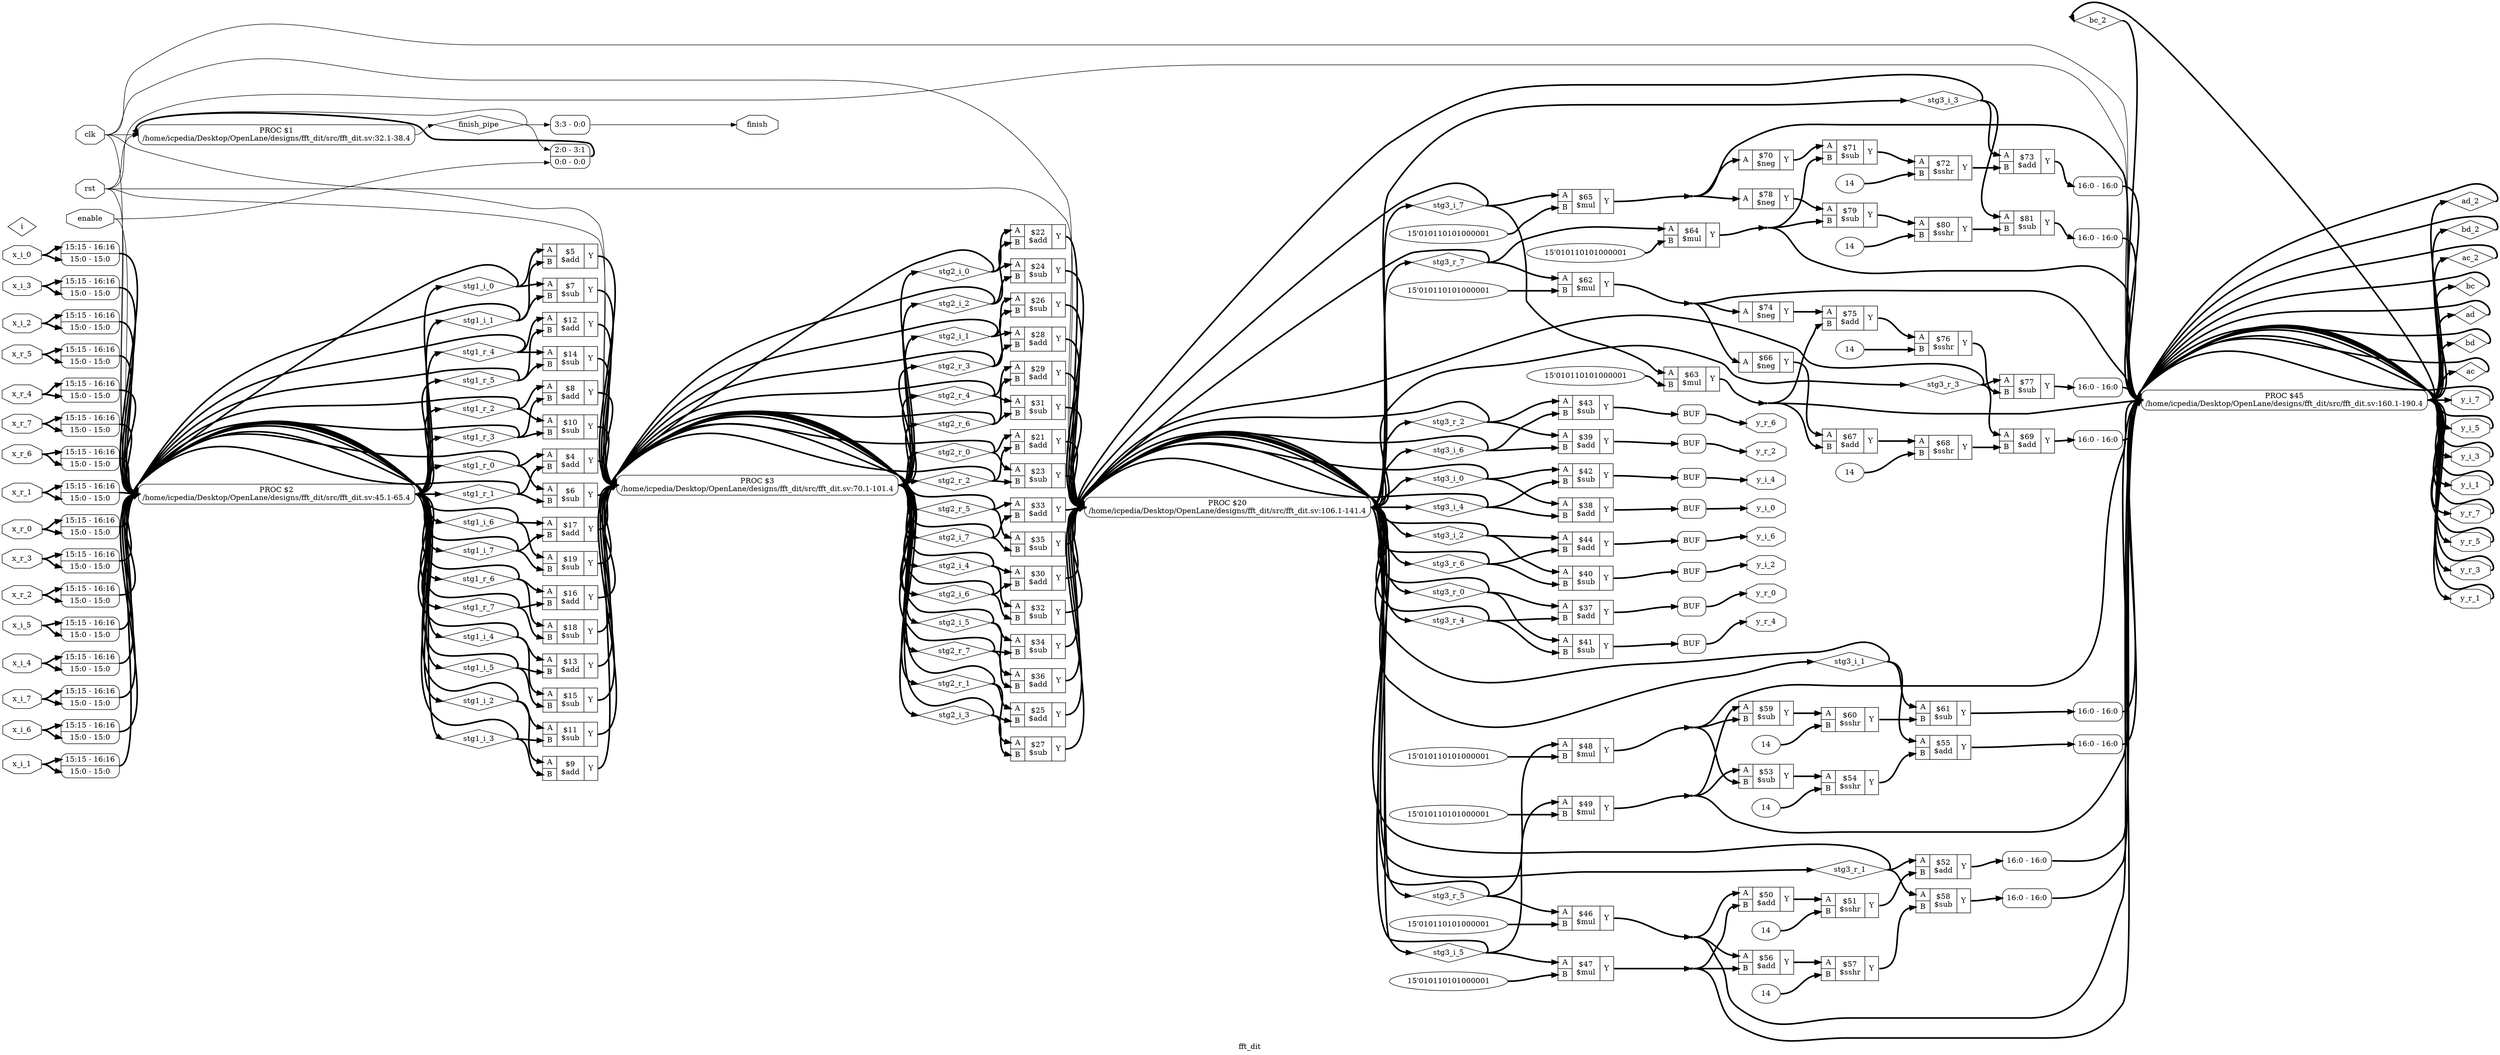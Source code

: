digraph "fft_dit" {
label="fft_dit";
rankdir="LR";
remincross=true;
n150 [ shape=diamond, label="bc_2", color="black", fontcolor="black" ];
n151 [ shape=diamond, label="ad_2", color="black", fontcolor="black" ];
n152 [ shape=diamond, label="bd_2", color="black", fontcolor="black" ];
n153 [ shape=diamond, label="ac_2", color="black", fontcolor="black" ];
n154 [ shape=diamond, label="bc", color="black", fontcolor="black" ];
n155 [ shape=diamond, label="ad", color="black", fontcolor="black" ];
n156 [ shape=diamond, label="bd", color="black", fontcolor="black" ];
n157 [ shape=diamond, label="ac", color="black", fontcolor="black" ];
n158 [ shape=diamond, label="i", color="black", fontcolor="black" ];
n159 [ shape=diamond, label="finish_pipe", color="black", fontcolor="black" ];
n160 [ shape=diamond, label="stg3_i_7", color="black", fontcolor="black" ];
n161 [ shape=diamond, label="stg3_i_6", color="black", fontcolor="black" ];
n162 [ shape=diamond, label="stg3_i_5", color="black", fontcolor="black" ];
n163 [ shape=diamond, label="stg3_i_4", color="black", fontcolor="black" ];
n164 [ shape=diamond, label="stg3_i_3", color="black", fontcolor="black" ];
n165 [ shape=diamond, label="stg3_i_2", color="black", fontcolor="black" ];
n166 [ shape=diamond, label="stg3_i_1", color="black", fontcolor="black" ];
n167 [ shape=diamond, label="stg3_i_0", color="black", fontcolor="black" ];
n168 [ shape=diamond, label="stg3_r_7", color="black", fontcolor="black" ];
n169 [ shape=diamond, label="stg3_r_6", color="black", fontcolor="black" ];
n170 [ shape=diamond, label="stg3_r_5", color="black", fontcolor="black" ];
n171 [ shape=diamond, label="stg3_r_4", color="black", fontcolor="black" ];
n172 [ shape=diamond, label="stg3_r_3", color="black", fontcolor="black" ];
n173 [ shape=diamond, label="stg3_r_2", color="black", fontcolor="black" ];
n174 [ shape=diamond, label="stg3_r_1", color="black", fontcolor="black" ];
n175 [ shape=diamond, label="stg3_r_0", color="black", fontcolor="black" ];
n176 [ shape=diamond, label="stg2_i_7", color="black", fontcolor="black" ];
n177 [ shape=diamond, label="stg2_i_6", color="black", fontcolor="black" ];
n178 [ shape=diamond, label="stg2_i_5", color="black", fontcolor="black" ];
n179 [ shape=diamond, label="stg2_i_4", color="black", fontcolor="black" ];
n180 [ shape=diamond, label="stg2_i_3", color="black", fontcolor="black" ];
n181 [ shape=diamond, label="stg2_i_2", color="black", fontcolor="black" ];
n182 [ shape=diamond, label="stg2_i_1", color="black", fontcolor="black" ];
n183 [ shape=diamond, label="stg2_i_0", color="black", fontcolor="black" ];
n184 [ shape=diamond, label="stg2_r_7", color="black", fontcolor="black" ];
n185 [ shape=diamond, label="stg2_r_6", color="black", fontcolor="black" ];
n186 [ shape=diamond, label="stg2_r_5", color="black", fontcolor="black" ];
n187 [ shape=diamond, label="stg2_r_4", color="black", fontcolor="black" ];
n188 [ shape=diamond, label="stg2_r_3", color="black", fontcolor="black" ];
n189 [ shape=diamond, label="stg2_r_2", color="black", fontcolor="black" ];
n190 [ shape=diamond, label="stg2_r_1", color="black", fontcolor="black" ];
n191 [ shape=diamond, label="stg2_r_0", color="black", fontcolor="black" ];
n192 [ shape=diamond, label="stg1_i_7", color="black", fontcolor="black" ];
n193 [ shape=diamond, label="stg1_i_6", color="black", fontcolor="black" ];
n194 [ shape=diamond, label="stg1_i_5", color="black", fontcolor="black" ];
n195 [ shape=diamond, label="stg1_i_4", color="black", fontcolor="black" ];
n196 [ shape=diamond, label="stg1_i_3", color="black", fontcolor="black" ];
n197 [ shape=diamond, label="stg1_i_2", color="black", fontcolor="black" ];
n198 [ shape=diamond, label="stg1_i_1", color="black", fontcolor="black" ];
n199 [ shape=diamond, label="stg1_i_0", color="black", fontcolor="black" ];
n200 [ shape=diamond, label="stg1_r_7", color="black", fontcolor="black" ];
n201 [ shape=diamond, label="stg1_r_6", color="black", fontcolor="black" ];
n202 [ shape=diamond, label="stg1_r_5", color="black", fontcolor="black" ];
n203 [ shape=diamond, label="stg1_r_4", color="black", fontcolor="black" ];
n204 [ shape=diamond, label="stg1_r_3", color="black", fontcolor="black" ];
n205 [ shape=diamond, label="stg1_r_2", color="black", fontcolor="black" ];
n206 [ shape=diamond, label="stg1_r_1", color="black", fontcolor="black" ];
n207 [ shape=diamond, label="stg1_r_0", color="black", fontcolor="black" ];
n208 [ shape=octagon, label="y_i_7", color="black", fontcolor="black" ];
n209 [ shape=octagon, label="y_i_6", color="black", fontcolor="black" ];
n210 [ shape=octagon, label="y_i_5", color="black", fontcolor="black" ];
n211 [ shape=octagon, label="y_i_4", color="black", fontcolor="black" ];
n212 [ shape=octagon, label="y_i_3", color="black", fontcolor="black" ];
n213 [ shape=octagon, label="y_i_2", color="black", fontcolor="black" ];
n214 [ shape=octagon, label="y_i_1", color="black", fontcolor="black" ];
n215 [ shape=octagon, label="y_i_0", color="black", fontcolor="black" ];
n216 [ shape=octagon, label="y_r_7", color="black", fontcolor="black" ];
n217 [ shape=octagon, label="y_r_6", color="black", fontcolor="black" ];
n218 [ shape=octagon, label="y_r_5", color="black", fontcolor="black" ];
n219 [ shape=octagon, label="y_r_4", color="black", fontcolor="black" ];
n220 [ shape=octagon, label="y_r_3", color="black", fontcolor="black" ];
n221 [ shape=octagon, label="y_r_2", color="black", fontcolor="black" ];
n222 [ shape=octagon, label="y_r_1", color="black", fontcolor="black" ];
n223 [ shape=octagon, label="y_r_0", color="black", fontcolor="black" ];
n224 [ shape=octagon, label="finish", color="black", fontcolor="black" ];
n225 [ shape=octagon, label="x_i_7", color="black", fontcolor="black" ];
n226 [ shape=octagon, label="x_i_6", color="black", fontcolor="black" ];
n227 [ shape=octagon, label="x_i_5", color="black", fontcolor="black" ];
n228 [ shape=octagon, label="x_i_4", color="black", fontcolor="black" ];
n229 [ shape=octagon, label="x_i_3", color="black", fontcolor="black" ];
n230 [ shape=octagon, label="x_i_2", color="black", fontcolor="black" ];
n231 [ shape=octagon, label="x_i_1", color="black", fontcolor="black" ];
n232 [ shape=octagon, label="x_i_0", color="black", fontcolor="black" ];
n233 [ shape=octagon, label="x_r_7", color="black", fontcolor="black" ];
n234 [ shape=octagon, label="x_r_6", color="black", fontcolor="black" ];
n235 [ shape=octagon, label="x_r_5", color="black", fontcolor="black" ];
n236 [ shape=octagon, label="x_r_4", color="black", fontcolor="black" ];
n237 [ shape=octagon, label="x_r_3", color="black", fontcolor="black" ];
n238 [ shape=octagon, label="x_r_2", color="black", fontcolor="black" ];
n239 [ shape=octagon, label="x_r_1", color="black", fontcolor="black" ];
n240 [ shape=octagon, label="x_r_0", color="black", fontcolor="black" ];
n241 [ shape=octagon, label="enable", color="black", fontcolor="black" ];
n242 [ shape=octagon, label="rst", color="black", fontcolor="black" ];
n243 [ shape=octagon, label="clk", color="black", fontcolor="black" ];
c247 [ shape=record, label="{{<p244> A|<p245> B}|$81\n$sub|{<p246> Y}}" ];
v0 [ label="14" ];
c248 [ shape=record, label="{{<p244> A|<p245> B}|$80\n$sshr|{<p246> Y}}" ];
c249 [ shape=record, label="{{<p244> A|<p245> B}|$79\n$sub|{<p246> Y}}" ];
c250 [ shape=record, label="{{<p244> A}|$78\n$neg|{<p246> Y}}" ];
c251 [ shape=record, label="{{<p244> A|<p245> B}|$77\n$sub|{<p246> Y}}" ];
v1 [ label="14" ];
c252 [ shape=record, label="{{<p244> A|<p245> B}|$76\n$sshr|{<p246> Y}}" ];
c253 [ shape=record, label="{{<p244> A|<p245> B}|$75\n$add|{<p246> Y}}" ];
c254 [ shape=record, label="{{<p244> A}|$74\n$neg|{<p246> Y}}" ];
c255 [ shape=record, label="{{<p244> A|<p245> B}|$73\n$add|{<p246> Y}}" ];
v2 [ label="14" ];
c256 [ shape=record, label="{{<p244> A|<p245> B}|$72\n$sshr|{<p246> Y}}" ];
c257 [ shape=record, label="{{<p244> A|<p245> B}|$71\n$sub|{<p246> Y}}" ];
c258 [ shape=record, label="{{<p244> A}|$70\n$neg|{<p246> Y}}" ];
c259 [ shape=record, label="{{<p244> A|<p245> B}|$69\n$add|{<p246> Y}}" ];
v3 [ label="14" ];
c260 [ shape=record, label="{{<p244> A|<p245> B}|$68\n$sshr|{<p246> Y}}" ];
c261 [ shape=record, label="{{<p244> A|<p245> B}|$67\n$add|{<p246> Y}}" ];
c262 [ shape=record, label="{{<p244> A}|$66\n$neg|{<p246> Y}}" ];
v4 [ label="15'010110101000001" ];
c263 [ shape=record, label="{{<p244> A|<p245> B}|$65\n$mul|{<p246> Y}}" ];
v5 [ label="15'010110101000001" ];
c264 [ shape=record, label="{{<p244> A|<p245> B}|$64\n$mul|{<p246> Y}}" ];
v6 [ label="15'010110101000001" ];
c265 [ shape=record, label="{{<p244> A|<p245> B}|$63\n$mul|{<p246> Y}}" ];
v7 [ label="15'010110101000001" ];
c266 [ shape=record, label="{{<p244> A|<p245> B}|$62\n$mul|{<p246> Y}}" ];
c267 [ shape=record, label="{{<p244> A|<p245> B}|$61\n$sub|{<p246> Y}}" ];
v8 [ label="14" ];
c268 [ shape=record, label="{{<p244> A|<p245> B}|$60\n$sshr|{<p246> Y}}" ];
c269 [ shape=record, label="{{<p244> A|<p245> B}|$59\n$sub|{<p246> Y}}" ];
c270 [ shape=record, label="{{<p244> A|<p245> B}|$58\n$sub|{<p246> Y}}" ];
v9 [ label="14" ];
c271 [ shape=record, label="{{<p244> A|<p245> B}|$57\n$sshr|{<p246> Y}}" ];
c272 [ shape=record, label="{{<p244> A|<p245> B}|$56\n$add|{<p246> Y}}" ];
c273 [ shape=record, label="{{<p244> A|<p245> B}|$55\n$add|{<p246> Y}}" ];
v10 [ label="14" ];
c274 [ shape=record, label="{{<p244> A|<p245> B}|$54\n$sshr|{<p246> Y}}" ];
c275 [ shape=record, label="{{<p244> A|<p245> B}|$53\n$sub|{<p246> Y}}" ];
c276 [ shape=record, label="{{<p244> A|<p245> B}|$52\n$add|{<p246> Y}}" ];
v11 [ label="14" ];
c277 [ shape=record, label="{{<p244> A|<p245> B}|$51\n$sshr|{<p246> Y}}" ];
c278 [ shape=record, label="{{<p244> A|<p245> B}|$50\n$add|{<p246> Y}}" ];
v12 [ label="15'010110101000001" ];
c279 [ shape=record, label="{{<p244> A|<p245> B}|$49\n$mul|{<p246> Y}}" ];
v13 [ label="15'010110101000001" ];
c280 [ shape=record, label="{{<p244> A|<p245> B}|$48\n$mul|{<p246> Y}}" ];
v14 [ label="15'010110101000001" ];
c281 [ shape=record, label="{{<p244> A|<p245> B}|$47\n$mul|{<p246> Y}}" ];
v15 [ label="15'010110101000001" ];
c282 [ shape=record, label="{{<p244> A|<p245> B}|$46\n$mul|{<p246> Y}}" ];
c283 [ shape=record, label="{{<p244> A|<p245> B}|$44\n$add|{<p246> Y}}" ];
c284 [ shape=record, label="{{<p244> A|<p245> B}|$43\n$sub|{<p246> Y}}" ];
c285 [ shape=record, label="{{<p244> A|<p245> B}|$42\n$sub|{<p246> Y}}" ];
c286 [ shape=record, label="{{<p244> A|<p245> B}|$41\n$sub|{<p246> Y}}" ];
c287 [ shape=record, label="{{<p244> A|<p245> B}|$40\n$sub|{<p246> Y}}" ];
c288 [ shape=record, label="{{<p244> A|<p245> B}|$39\n$add|{<p246> Y}}" ];
c289 [ shape=record, label="{{<p244> A|<p245> B}|$38\n$add|{<p246> Y}}" ];
c290 [ shape=record, label="{{<p244> A|<p245> B}|$37\n$add|{<p246> Y}}" ];
c291 [ shape=record, label="{{<p244> A|<p245> B}|$36\n$add|{<p246> Y}}" ];
c292 [ shape=record, label="{{<p244> A|<p245> B}|$35\n$sub|{<p246> Y}}" ];
c293 [ shape=record, label="{{<p244> A|<p245> B}|$34\n$sub|{<p246> Y}}" ];
c294 [ shape=record, label="{{<p244> A|<p245> B}|$33\n$add|{<p246> Y}}" ];
c295 [ shape=record, label="{{<p244> A|<p245> B}|$32\n$sub|{<p246> Y}}" ];
c296 [ shape=record, label="{{<p244> A|<p245> B}|$31\n$sub|{<p246> Y}}" ];
c297 [ shape=record, label="{{<p244> A|<p245> B}|$30\n$add|{<p246> Y}}" ];
c298 [ shape=record, label="{{<p244> A|<p245> B}|$29\n$add|{<p246> Y}}" ];
c299 [ shape=record, label="{{<p244> A|<p245> B}|$28\n$add|{<p246> Y}}" ];
c300 [ shape=record, label="{{<p244> A|<p245> B}|$27\n$sub|{<p246> Y}}" ];
c301 [ shape=record, label="{{<p244> A|<p245> B}|$26\n$sub|{<p246> Y}}" ];
c302 [ shape=record, label="{{<p244> A|<p245> B}|$25\n$add|{<p246> Y}}" ];
c303 [ shape=record, label="{{<p244> A|<p245> B}|$24\n$sub|{<p246> Y}}" ];
c304 [ shape=record, label="{{<p244> A|<p245> B}|$23\n$sub|{<p246> Y}}" ];
c305 [ shape=record, label="{{<p244> A|<p245> B}|$22\n$add|{<p246> Y}}" ];
c306 [ shape=record, label="{{<p244> A|<p245> B}|$21\n$add|{<p246> Y}}" ];
c307 [ shape=record, label="{{<p244> A|<p245> B}|$19\n$sub|{<p246> Y}}" ];
c308 [ shape=record, label="{{<p244> A|<p245> B}|$18\n$sub|{<p246> Y}}" ];
c309 [ shape=record, label="{{<p244> A|<p245> B}|$17\n$add|{<p246> Y}}" ];
c310 [ shape=record, label="{{<p244> A|<p245> B}|$16\n$add|{<p246> Y}}" ];
c311 [ shape=record, label="{{<p244> A|<p245> B}|$15\n$sub|{<p246> Y}}" ];
c312 [ shape=record, label="{{<p244> A|<p245> B}|$14\n$sub|{<p246> Y}}" ];
c313 [ shape=record, label="{{<p244> A|<p245> B}|$13\n$add|{<p246> Y}}" ];
c314 [ shape=record, label="{{<p244> A|<p245> B}|$12\n$add|{<p246> Y}}" ];
c315 [ shape=record, label="{{<p244> A|<p245> B}|$11\n$sub|{<p246> Y}}" ];
c316 [ shape=record, label="{{<p244> A|<p245> B}|$10\n$sub|{<p246> Y}}" ];
c317 [ shape=record, label="{{<p244> A|<p245> B}|$9\n$add|{<p246> Y}}" ];
c318 [ shape=record, label="{{<p244> A|<p245> B}|$8\n$add|{<p246> Y}}" ];
c319 [ shape=record, label="{{<p244> A|<p245> B}|$7\n$sub|{<p246> Y}}" ];
c320 [ shape=record, label="{{<p244> A|<p245> B}|$6\n$sub|{<p246> Y}}" ];
c321 [ shape=record, label="{{<p244> A|<p245> B}|$5\n$add|{<p246> Y}}" ];
c322 [ shape=record, label="{{<p244> A|<p245> B}|$4\n$add|{<p246> Y}}" ];
x17 [ shape=record, style=rounded, label="<s0> 16:0 - 16:0 " ];
x18 [ shape=record, style=rounded, label="<s0> 16:0 - 16:0 " ];
x19 [ shape=record, style=rounded, label="<s0> 16:0 - 16:0 " ];
x20 [ shape=record, style=rounded, label="<s0> 16:0 - 16:0 " ];
x21 [ shape=record, style=rounded, label="<s0> 16:0 - 16:0 " ];
x22 [ shape=record, style=rounded, label="<s0> 16:0 - 16:0 " ];
x23 [ shape=record, style=rounded, label="<s0> 16:0 - 16:0 " ];
x24 [ shape=record, style=rounded, label="<s0> 16:0 - 16:0 " ];
p16 [shape=box, style=rounded, label="PROC $45\n/home/icpedia/Desktop/OpenLane/designs/fft_dit/src/fft_dit.sv:160.1-190.4"];
p25 [shape=box, style=rounded, label="PROC $20\n/home/icpedia/Desktop/OpenLane/designs/fft_dit/src/fft_dit.sv:106.1-141.4"];
p26 [shape=box, style=rounded, label="PROC $3\n/home/icpedia/Desktop/OpenLane/designs/fft_dit/src/fft_dit.sv:70.1-101.4"];
x28 [ shape=record, style=rounded, label="<s1> 15:15 - 16:16 |<s0> 15:0 - 15:0 " ];
x29 [ shape=record, style=rounded, label="<s1> 15:15 - 16:16 |<s0> 15:0 - 15:0 " ];
x30 [ shape=record, style=rounded, label="<s1> 15:15 - 16:16 |<s0> 15:0 - 15:0 " ];
x31 [ shape=record, style=rounded, label="<s1> 15:15 - 16:16 |<s0> 15:0 - 15:0 " ];
x32 [ shape=record, style=rounded, label="<s1> 15:15 - 16:16 |<s0> 15:0 - 15:0 " ];
x33 [ shape=record, style=rounded, label="<s1> 15:15 - 16:16 |<s0> 15:0 - 15:0 " ];
x34 [ shape=record, style=rounded, label="<s1> 15:15 - 16:16 |<s0> 15:0 - 15:0 " ];
x35 [ shape=record, style=rounded, label="<s1> 15:15 - 16:16 |<s0> 15:0 - 15:0 " ];
x36 [ shape=record, style=rounded, label="<s1> 15:15 - 16:16 |<s0> 15:0 - 15:0 " ];
x37 [ shape=record, style=rounded, label="<s1> 15:15 - 16:16 |<s0> 15:0 - 15:0 " ];
x38 [ shape=record, style=rounded, label="<s1> 15:15 - 16:16 |<s0> 15:0 - 15:0 " ];
x39 [ shape=record, style=rounded, label="<s1> 15:15 - 16:16 |<s0> 15:0 - 15:0 " ];
x40 [ shape=record, style=rounded, label="<s1> 15:15 - 16:16 |<s0> 15:0 - 15:0 " ];
x41 [ shape=record, style=rounded, label="<s1> 15:15 - 16:16 |<s0> 15:0 - 15:0 " ];
x42 [ shape=record, style=rounded, label="<s1> 15:15 - 16:16 |<s0> 15:0 - 15:0 " ];
x43 [ shape=record, style=rounded, label="<s1> 15:15 - 16:16 |<s0> 15:0 - 15:0 " ];
p27 [shape=box, style=rounded, label="PROC $2\n/home/icpedia/Desktop/OpenLane/designs/fft_dit/src/fft_dit.sv:45.1-65.4"];
x45 [ shape=record, style=rounded, label="<s1> 2:0 - 3:1 |<s0> 0:0 - 0:0 " ];
p44 [shape=box, style=rounded, label="PROC $1\n/home/icpedia/Desktop/OpenLane/designs/fft_dit/src/fft_dit.sv:32.1-38.4"];
x46 [ shape=record, style=rounded, label="<s0> 3:3 - 0:0 " ];
x47 [shape=box, style=rounded, label="BUF"];
x48 [shape=box, style=rounded, label="BUF"];
x49 [shape=box, style=rounded, label="BUF"];
x50 [shape=box, style=rounded, label="BUF"];
x51 [shape=box, style=rounded, label="BUF"];
x52 [shape=box, style=rounded, label="BUF"];
x53 [shape=box, style=rounded, label="BUF"];
x54 [shape=box, style=rounded, label="BUF"];
c247:p246:e -> x18:s0:w [color="black", style="setlinewidth(3)", label=""];
c256:p246:e -> c255:p245:w [color="black", style="setlinewidth(3)", label=""];
c307:p246:e -> p26:w [color="black", style="setlinewidth(3)", label=""];
c308:p246:e -> p26:w [color="black", style="setlinewidth(3)", label=""];
c309:p246:e -> p26:w [color="black", style="setlinewidth(3)", label=""];
c310:p246:e -> p26:w [color="black", style="setlinewidth(3)", label=""];
c311:p246:e -> p26:w [color="black", style="setlinewidth(3)", label=""];
c312:p246:e -> p26:w [color="black", style="setlinewidth(3)", label=""];
c313:p246:e -> p26:w [color="black", style="setlinewidth(3)", label=""];
c314:p246:e -> p26:w [color="black", style="setlinewidth(3)", label=""];
c315:p246:e -> p26:w [color="black", style="setlinewidth(3)", label=""];
c257:p246:e -> c256:p244:w [color="black", style="setlinewidth(3)", label=""];
c316:p246:e -> p26:w [color="black", style="setlinewidth(3)", label=""];
c317:p246:e -> p26:w [color="black", style="setlinewidth(3)", label=""];
c318:p246:e -> p26:w [color="black", style="setlinewidth(3)", label=""];
c319:p246:e -> p26:w [color="black", style="setlinewidth(3)", label=""];
c320:p246:e -> p26:w [color="black", style="setlinewidth(3)", label=""];
c321:p246:e -> p26:w [color="black", style="setlinewidth(3)", label=""];
c322:p246:e -> p26:w [color="black", style="setlinewidth(3)", label=""];
c258:p246:e -> c257:p244:w [color="black", style="setlinewidth(3)", label=""];
c259:p246:e -> x20:s0:w [color="black", style="setlinewidth(3)", label=""];
c260:p246:e -> c259:p245:w [color="black", style="setlinewidth(3)", label=""];
c261:p246:e -> c260:p244:w [color="black", style="setlinewidth(3)", label=""];
p16:e -> n150:w [color="black", style="setlinewidth(3)", label=""];
n150:e -> p16:w [color="black", style="setlinewidth(3)", label=""];
p16:e -> n151:w [color="black", style="setlinewidth(3)", label=""];
n151:e -> p16:w [color="black", style="setlinewidth(3)", label=""];
p16:e -> n152:w [color="black", style="setlinewidth(3)", label=""];
n152:e -> p16:w [color="black", style="setlinewidth(3)", label=""];
p16:e -> n153:w [color="black", style="setlinewidth(3)", label=""];
n153:e -> p16:w [color="black", style="setlinewidth(3)", label=""];
p16:e -> n154:w [color="black", style="setlinewidth(3)", label=""];
n154:e -> p16:w [color="black", style="setlinewidth(3)", label=""];
p16:e -> n155:w [color="black", style="setlinewidth(3)", label=""];
n155:e -> p16:w [color="black", style="setlinewidth(3)", label=""];
p16:e -> n156:w [color="black", style="setlinewidth(3)", label=""];
n156:e -> p16:w [color="black", style="setlinewidth(3)", label=""];
p16:e -> n157:w [color="black", style="setlinewidth(3)", label=""];
n157:e -> p16:w [color="black", style="setlinewidth(3)", label=""];
p44:e -> n159:w [color="black", label=""];
n159:e -> p44:w [color="black", label=""];
n159:e -> x45:s1:w [color="black", label=""];
n159:e -> x46:s0:w [color="black", label=""];
c262:p246:e -> c261:p244:w [color="black", style="setlinewidth(3)", label=""];
p25:e -> n160:w [color="black", style="setlinewidth(3)", label=""];
n160:e -> c263:p244:w [color="black", style="setlinewidth(3)", label=""];
n160:e -> c265:p244:w [color="black", style="setlinewidth(3)", label=""];
n160:e -> p25:w [color="black", style="setlinewidth(3)", label=""];
p25:e -> n161:w [color="black", style="setlinewidth(3)", label=""];
n161:e -> c284:p245:w [color="black", style="setlinewidth(3)", label=""];
n161:e -> c288:p245:w [color="black", style="setlinewidth(3)", label=""];
n161:e -> p25:w [color="black", style="setlinewidth(3)", label=""];
p25:e -> n162:w [color="black", style="setlinewidth(3)", label=""];
n162:e -> c279:p244:w [color="black", style="setlinewidth(3)", label=""];
n162:e -> c281:p244:w [color="black", style="setlinewidth(3)", label=""];
n162:e -> p25:w [color="black", style="setlinewidth(3)", label=""];
p25:e -> n163:w [color="black", style="setlinewidth(3)", label=""];
n163:e -> c285:p245:w [color="black", style="setlinewidth(3)", label=""];
n163:e -> c289:p245:w [color="black", style="setlinewidth(3)", label=""];
n163:e -> p25:w [color="black", style="setlinewidth(3)", label=""];
p25:e -> n164:w [color="black", style="setlinewidth(3)", label=""];
n164:e -> c247:p244:w [color="black", style="setlinewidth(3)", label=""];
n164:e -> c255:p244:w [color="black", style="setlinewidth(3)", label=""];
n164:e -> p25:w [color="black", style="setlinewidth(3)", label=""];
p25:e -> n165:w [color="black", style="setlinewidth(3)", label=""];
n165:e -> c283:p244:w [color="black", style="setlinewidth(3)", label=""];
n165:e -> c287:p244:w [color="black", style="setlinewidth(3)", label=""];
n165:e -> p25:w [color="black", style="setlinewidth(3)", label=""];
p25:e -> n166:w [color="black", style="setlinewidth(3)", label=""];
n166:e -> c267:p244:w [color="black", style="setlinewidth(3)", label=""];
n166:e -> c273:p244:w [color="black", style="setlinewidth(3)", label=""];
n166:e -> p25:w [color="black", style="setlinewidth(3)", label=""];
p25:e -> n167:w [color="black", style="setlinewidth(3)", label=""];
n167:e -> c285:p244:w [color="black", style="setlinewidth(3)", label=""];
n167:e -> c289:p244:w [color="black", style="setlinewidth(3)", label=""];
n167:e -> p25:w [color="black", style="setlinewidth(3)", label=""];
p25:e -> n168:w [color="black", style="setlinewidth(3)", label=""];
n168:e -> c264:p244:w [color="black", style="setlinewidth(3)", label=""];
n168:e -> c266:p244:w [color="black", style="setlinewidth(3)", label=""];
n168:e -> p25:w [color="black", style="setlinewidth(3)", label=""];
p25:e -> n169:w [color="black", style="setlinewidth(3)", label=""];
n169:e -> c283:p245:w [color="black", style="setlinewidth(3)", label=""];
n169:e -> c287:p245:w [color="black", style="setlinewidth(3)", label=""];
n169:e -> p25:w [color="black", style="setlinewidth(3)", label=""];
n17 [ shape=point ];
c263:p246:e -> n17:w [color="black", style="setlinewidth(3)", label=""];
n17:e -> c250:p244:w [color="black", style="setlinewidth(3)", label=""];
n17:e -> c258:p244:w [color="black", style="setlinewidth(3)", label=""];
n17:e -> p16:w [color="black", style="setlinewidth(3)", label=""];
p25:e -> n170:w [color="black", style="setlinewidth(3)", label=""];
n170:e -> c280:p244:w [color="black", style="setlinewidth(3)", label=""];
n170:e -> c282:p244:w [color="black", style="setlinewidth(3)", label=""];
n170:e -> p25:w [color="black", style="setlinewidth(3)", label=""];
p25:e -> n171:w [color="black", style="setlinewidth(3)", label=""];
n171:e -> c286:p245:w [color="black", style="setlinewidth(3)", label=""];
n171:e -> c290:p245:w [color="black", style="setlinewidth(3)", label=""];
n171:e -> p25:w [color="black", style="setlinewidth(3)", label=""];
p25:e -> n172:w [color="black", style="setlinewidth(3)", label=""];
n172:e -> c251:p244:w [color="black", style="setlinewidth(3)", label=""];
n172:e -> c259:p244:w [color="black", style="setlinewidth(3)", label=""];
n172:e -> p25:w [color="black", style="setlinewidth(3)", label=""];
p25:e -> n173:w [color="black", style="setlinewidth(3)", label=""];
n173:e -> c284:p244:w [color="black", style="setlinewidth(3)", label=""];
n173:e -> c288:p244:w [color="black", style="setlinewidth(3)", label=""];
n173:e -> p25:w [color="black", style="setlinewidth(3)", label=""];
p25:e -> n174:w [color="black", style="setlinewidth(3)", label=""];
n174:e -> c270:p244:w [color="black", style="setlinewidth(3)", label=""];
n174:e -> c276:p244:w [color="black", style="setlinewidth(3)", label=""];
n174:e -> p25:w [color="black", style="setlinewidth(3)", label=""];
p25:e -> n175:w [color="black", style="setlinewidth(3)", label=""];
n175:e -> c286:p244:w [color="black", style="setlinewidth(3)", label=""];
n175:e -> c290:p244:w [color="black", style="setlinewidth(3)", label=""];
n175:e -> p25:w [color="black", style="setlinewidth(3)", label=""];
p26:e -> n176:w [color="black", style="setlinewidth(3)", label=""];
n176:e -> c292:p245:w [color="black", style="setlinewidth(3)", label=""];
n176:e -> c294:p245:w [color="black", style="setlinewidth(3)", label=""];
n176:e -> p26:w [color="black", style="setlinewidth(3)", label=""];
p26:e -> n177:w [color="black", style="setlinewidth(3)", label=""];
n177:e -> c295:p245:w [color="black", style="setlinewidth(3)", label=""];
n177:e -> c297:p245:w [color="black", style="setlinewidth(3)", label=""];
n177:e -> p26:w [color="black", style="setlinewidth(3)", label=""];
p26:e -> n178:w [color="black", style="setlinewidth(3)", label=""];
n178:e -> c291:p244:w [color="black", style="setlinewidth(3)", label=""];
n178:e -> c293:p244:w [color="black", style="setlinewidth(3)", label=""];
n178:e -> p26:w [color="black", style="setlinewidth(3)", label=""];
p26:e -> n179:w [color="black", style="setlinewidth(3)", label=""];
n179:e -> c295:p244:w [color="black", style="setlinewidth(3)", label=""];
n179:e -> c297:p244:w [color="black", style="setlinewidth(3)", label=""];
n179:e -> p26:w [color="black", style="setlinewidth(3)", label=""];
n18 [ shape=point ];
c264:p246:e -> n18:w [color="black", style="setlinewidth(3)", label=""];
n18:e -> c249:p245:w [color="black", style="setlinewidth(3)", label=""];
n18:e -> c257:p245:w [color="black", style="setlinewidth(3)", label=""];
n18:e -> p16:w [color="black", style="setlinewidth(3)", label=""];
p26:e -> n180:w [color="black", style="setlinewidth(3)", label=""];
n180:e -> c300:p245:w [color="black", style="setlinewidth(3)", label=""];
n180:e -> c302:p245:w [color="black", style="setlinewidth(3)", label=""];
n180:e -> p26:w [color="black", style="setlinewidth(3)", label=""];
p26:e -> n181:w [color="black", style="setlinewidth(3)", label=""];
n181:e -> c303:p245:w [color="black", style="setlinewidth(3)", label=""];
n181:e -> c305:p245:w [color="black", style="setlinewidth(3)", label=""];
n181:e -> p26:w [color="black", style="setlinewidth(3)", label=""];
p26:e -> n182:w [color="black", style="setlinewidth(3)", label=""];
n182:e -> c299:p244:w [color="black", style="setlinewidth(3)", label=""];
n182:e -> c301:p244:w [color="black", style="setlinewidth(3)", label=""];
n182:e -> p26:w [color="black", style="setlinewidth(3)", label=""];
p26:e -> n183:w [color="black", style="setlinewidth(3)", label=""];
n183:e -> c303:p244:w [color="black", style="setlinewidth(3)", label=""];
n183:e -> c305:p244:w [color="black", style="setlinewidth(3)", label=""];
n183:e -> p26:w [color="black", style="setlinewidth(3)", label=""];
p26:e -> n184:w [color="black", style="setlinewidth(3)", label=""];
n184:e -> c291:p245:w [color="black", style="setlinewidth(3)", label=""];
n184:e -> c293:p245:w [color="black", style="setlinewidth(3)", label=""];
n184:e -> p26:w [color="black", style="setlinewidth(3)", label=""];
p26:e -> n185:w [color="black", style="setlinewidth(3)", label=""];
n185:e -> c296:p245:w [color="black", style="setlinewidth(3)", label=""];
n185:e -> c298:p245:w [color="black", style="setlinewidth(3)", label=""];
n185:e -> p26:w [color="black", style="setlinewidth(3)", label=""];
p26:e -> n186:w [color="black", style="setlinewidth(3)", label=""];
n186:e -> c292:p244:w [color="black", style="setlinewidth(3)", label=""];
n186:e -> c294:p244:w [color="black", style="setlinewidth(3)", label=""];
n186:e -> p26:w [color="black", style="setlinewidth(3)", label=""];
p26:e -> n187:w [color="black", style="setlinewidth(3)", label=""];
n187:e -> c296:p244:w [color="black", style="setlinewidth(3)", label=""];
n187:e -> c298:p244:w [color="black", style="setlinewidth(3)", label=""];
n187:e -> p26:w [color="black", style="setlinewidth(3)", label=""];
p26:e -> n188:w [color="black", style="setlinewidth(3)", label=""];
n188:e -> c299:p245:w [color="black", style="setlinewidth(3)", label=""];
n188:e -> c301:p245:w [color="black", style="setlinewidth(3)", label=""];
n188:e -> p26:w [color="black", style="setlinewidth(3)", label=""];
p26:e -> n189:w [color="black", style="setlinewidth(3)", label=""];
n189:e -> c304:p245:w [color="black", style="setlinewidth(3)", label=""];
n189:e -> c306:p245:w [color="black", style="setlinewidth(3)", label=""];
n189:e -> p26:w [color="black", style="setlinewidth(3)", label=""];
n19 [ shape=point ];
c265:p246:e -> n19:w [color="black", style="setlinewidth(3)", label=""];
n19:e -> c253:p245:w [color="black", style="setlinewidth(3)", label=""];
n19:e -> c261:p245:w [color="black", style="setlinewidth(3)", label=""];
n19:e -> p16:w [color="black", style="setlinewidth(3)", label=""];
p26:e -> n190:w [color="black", style="setlinewidth(3)", label=""];
n190:e -> c300:p244:w [color="black", style="setlinewidth(3)", label=""];
n190:e -> c302:p244:w [color="black", style="setlinewidth(3)", label=""];
n190:e -> p26:w [color="black", style="setlinewidth(3)", label=""];
p26:e -> n191:w [color="black", style="setlinewidth(3)", label=""];
n191:e -> c304:p244:w [color="black", style="setlinewidth(3)", label=""];
n191:e -> c306:p244:w [color="black", style="setlinewidth(3)", label=""];
n191:e -> p26:w [color="black", style="setlinewidth(3)", label=""];
p27:e -> n192:w [color="black", style="setlinewidth(3)", label=""];
n192:e -> c307:p245:w [color="black", style="setlinewidth(3)", label=""];
n192:e -> c309:p245:w [color="black", style="setlinewidth(3)", label=""];
n192:e -> p27:w [color="black", style="setlinewidth(3)", label=""];
p27:e -> n193:w [color="black", style="setlinewidth(3)", label=""];
n193:e -> c307:p244:w [color="black", style="setlinewidth(3)", label=""];
n193:e -> c309:p244:w [color="black", style="setlinewidth(3)", label=""];
n193:e -> p27:w [color="black", style="setlinewidth(3)", label=""];
p27:e -> n194:w [color="black", style="setlinewidth(3)", label=""];
n194:e -> c311:p245:w [color="black", style="setlinewidth(3)", label=""];
n194:e -> c313:p245:w [color="black", style="setlinewidth(3)", label=""];
n194:e -> p27:w [color="black", style="setlinewidth(3)", label=""];
p27:e -> n195:w [color="black", style="setlinewidth(3)", label=""];
n195:e -> c311:p244:w [color="black", style="setlinewidth(3)", label=""];
n195:e -> c313:p244:w [color="black", style="setlinewidth(3)", label=""];
n195:e -> p27:w [color="black", style="setlinewidth(3)", label=""];
p27:e -> n196:w [color="black", style="setlinewidth(3)", label=""];
n196:e -> c315:p245:w [color="black", style="setlinewidth(3)", label=""];
n196:e -> c317:p245:w [color="black", style="setlinewidth(3)", label=""];
n196:e -> p27:w [color="black", style="setlinewidth(3)", label=""];
p27:e -> n197:w [color="black", style="setlinewidth(3)", label=""];
n197:e -> c315:p244:w [color="black", style="setlinewidth(3)", label=""];
n197:e -> c317:p244:w [color="black", style="setlinewidth(3)", label=""];
n197:e -> p27:w [color="black", style="setlinewidth(3)", label=""];
p27:e -> n198:w [color="black", style="setlinewidth(3)", label=""];
n198:e -> c319:p245:w [color="black", style="setlinewidth(3)", label=""];
n198:e -> c321:p245:w [color="black", style="setlinewidth(3)", label=""];
n198:e -> p27:w [color="black", style="setlinewidth(3)", label=""];
p27:e -> n199:w [color="black", style="setlinewidth(3)", label=""];
n199:e -> c319:p244:w [color="black", style="setlinewidth(3)", label=""];
n199:e -> c321:p244:w [color="black", style="setlinewidth(3)", label=""];
n199:e -> p27:w [color="black", style="setlinewidth(3)", label=""];
c248:p246:e -> c247:p245:w [color="black", style="setlinewidth(3)", label=""];
n20 [ shape=point ];
c266:p246:e -> n20:w [color="black", style="setlinewidth(3)", label=""];
n20:e -> c254:p244:w [color="black", style="setlinewidth(3)", label=""];
n20:e -> c262:p244:w [color="black", style="setlinewidth(3)", label=""];
n20:e -> p16:w [color="black", style="setlinewidth(3)", label=""];
p27:e -> n200:w [color="black", style="setlinewidth(3)", label=""];
n200:e -> c308:p245:w [color="black", style="setlinewidth(3)", label=""];
n200:e -> c310:p245:w [color="black", style="setlinewidth(3)", label=""];
n200:e -> p27:w [color="black", style="setlinewidth(3)", label=""];
p27:e -> n201:w [color="black", style="setlinewidth(3)", label=""];
n201:e -> c308:p244:w [color="black", style="setlinewidth(3)", label=""];
n201:e -> c310:p244:w [color="black", style="setlinewidth(3)", label=""];
n201:e -> p27:w [color="black", style="setlinewidth(3)", label=""];
p27:e -> n202:w [color="black", style="setlinewidth(3)", label=""];
n202:e -> c312:p245:w [color="black", style="setlinewidth(3)", label=""];
n202:e -> c314:p245:w [color="black", style="setlinewidth(3)", label=""];
n202:e -> p27:w [color="black", style="setlinewidth(3)", label=""];
p27:e -> n203:w [color="black", style="setlinewidth(3)", label=""];
n203:e -> c312:p244:w [color="black", style="setlinewidth(3)", label=""];
n203:e -> c314:p244:w [color="black", style="setlinewidth(3)", label=""];
n203:e -> p27:w [color="black", style="setlinewidth(3)", label=""];
p27:e -> n204:w [color="black", style="setlinewidth(3)", label=""];
n204:e -> c316:p245:w [color="black", style="setlinewidth(3)", label=""];
n204:e -> c318:p245:w [color="black", style="setlinewidth(3)", label=""];
n204:e -> p27:w [color="black", style="setlinewidth(3)", label=""];
p27:e -> n205:w [color="black", style="setlinewidth(3)", label=""];
n205:e -> c316:p244:w [color="black", style="setlinewidth(3)", label=""];
n205:e -> c318:p244:w [color="black", style="setlinewidth(3)", label=""];
n205:e -> p27:w [color="black", style="setlinewidth(3)", label=""];
p27:e -> n206:w [color="black", style="setlinewidth(3)", label=""];
n206:e -> c320:p245:w [color="black", style="setlinewidth(3)", label=""];
n206:e -> c322:p245:w [color="black", style="setlinewidth(3)", label=""];
n206:e -> p27:w [color="black", style="setlinewidth(3)", label=""];
p27:e -> n207:w [color="black", style="setlinewidth(3)", label=""];
n207:e -> c320:p244:w [color="black", style="setlinewidth(3)", label=""];
n207:e -> c322:p244:w [color="black", style="setlinewidth(3)", label=""];
n207:e -> p27:w [color="black", style="setlinewidth(3)", label=""];
p16:e -> n208:w [color="black", style="setlinewidth(3)", label=""];
n208:e -> p16:w [color="black", style="setlinewidth(3)", label=""];
x54:e:e -> n209:w [color="black", style="setlinewidth(3)", label=""];
c267:p246:e -> x19:s0:w [color="black", style="setlinewidth(3)", label=""];
p16:e -> n210:w [color="black", style="setlinewidth(3)", label=""];
n210:e -> p16:w [color="black", style="setlinewidth(3)", label=""];
x52:e:e -> n211:w [color="black", style="setlinewidth(3)", label=""];
p16:e -> n212:w [color="black", style="setlinewidth(3)", label=""];
n212:e -> p16:w [color="black", style="setlinewidth(3)", label=""];
x50:e:e -> n213:w [color="black", style="setlinewidth(3)", label=""];
p16:e -> n214:w [color="black", style="setlinewidth(3)", label=""];
n214:e -> p16:w [color="black", style="setlinewidth(3)", label=""];
x48:e:e -> n215:w [color="black", style="setlinewidth(3)", label=""];
p16:e -> n216:w [color="black", style="setlinewidth(3)", label=""];
n216:e -> p16:w [color="black", style="setlinewidth(3)", label=""];
x53:e:e -> n217:w [color="black", style="setlinewidth(3)", label=""];
p16:e -> n218:w [color="black", style="setlinewidth(3)", label=""];
n218:e -> p16:w [color="black", style="setlinewidth(3)", label=""];
x51:e:e -> n219:w [color="black", style="setlinewidth(3)", label=""];
c268:p246:e -> c267:p245:w [color="black", style="setlinewidth(3)", label=""];
p16:e -> n220:w [color="black", style="setlinewidth(3)", label=""];
n220:e -> p16:w [color="black", style="setlinewidth(3)", label=""];
x49:e:e -> n221:w [color="black", style="setlinewidth(3)", label=""];
p16:e -> n222:w [color="black", style="setlinewidth(3)", label=""];
n222:e -> p16:w [color="black", style="setlinewidth(3)", label=""];
x47:e:e -> n223:w [color="black", style="setlinewidth(3)", label=""];
x46:e -> n224:w [color="black", label=""];
n225:e -> x38:s0:w [color="black", style="setlinewidth(3)", label=""];
n225:e -> x38:s1:w [color="black", style="setlinewidth(3)", label=""];
n226:e -> x39:s0:w [color="black", style="setlinewidth(3)", label=""];
n226:e -> x39:s1:w [color="black", style="setlinewidth(3)", label=""];
n227:e -> x36:s0:w [color="black", style="setlinewidth(3)", label=""];
n227:e -> x36:s1:w [color="black", style="setlinewidth(3)", label=""];
n228:e -> x37:s0:w [color="black", style="setlinewidth(3)", label=""];
n228:e -> x37:s1:w [color="black", style="setlinewidth(3)", label=""];
n229:e -> x42:s0:w [color="black", style="setlinewidth(3)", label=""];
n229:e -> x42:s1:w [color="black", style="setlinewidth(3)", label=""];
c269:p246:e -> c268:p244:w [color="black", style="setlinewidth(3)", label=""];
n230:e -> x43:s0:w [color="black", style="setlinewidth(3)", label=""];
n230:e -> x43:s1:w [color="black", style="setlinewidth(3)", label=""];
n231:e -> x40:s0:w [color="black", style="setlinewidth(3)", label=""];
n231:e -> x40:s1:w [color="black", style="setlinewidth(3)", label=""];
n232:e -> x41:s0:w [color="black", style="setlinewidth(3)", label=""];
n232:e -> x41:s1:w [color="black", style="setlinewidth(3)", label=""];
n233:e -> x30:s0:w [color="black", style="setlinewidth(3)", label=""];
n233:e -> x30:s1:w [color="black", style="setlinewidth(3)", label=""];
n234:e -> x31:s0:w [color="black", style="setlinewidth(3)", label=""];
n234:e -> x31:s1:w [color="black", style="setlinewidth(3)", label=""];
n235:e -> x28:s0:w [color="black", style="setlinewidth(3)", label=""];
n235:e -> x28:s1:w [color="black", style="setlinewidth(3)", label=""];
n236:e -> x29:s0:w [color="black", style="setlinewidth(3)", label=""];
n236:e -> x29:s1:w [color="black", style="setlinewidth(3)", label=""];
n237:e -> x34:s0:w [color="black", style="setlinewidth(3)", label=""];
n237:e -> x34:s1:w [color="black", style="setlinewidth(3)", label=""];
n238:e -> x35:s0:w [color="black", style="setlinewidth(3)", label=""];
n238:e -> x35:s1:w [color="black", style="setlinewidth(3)", label=""];
n239:e -> x32:s0:w [color="black", style="setlinewidth(3)", label=""];
n239:e -> x32:s1:w [color="black", style="setlinewidth(3)", label=""];
c270:p246:e -> x24:s0:w [color="black", style="setlinewidth(3)", label=""];
n240:e -> x33:s0:w [color="black", style="setlinewidth(3)", label=""];
n240:e -> x33:s1:w [color="black", style="setlinewidth(3)", label=""];
n241:e -> p27:w [color="black", label=""];
n241:e -> x45:s0:w [color="black", label=""];
n242:e -> p16:w [color="black", label=""];
n242:e -> p25:w [color="black", label=""];
n242:e -> p26:w [color="black", label=""];
n242:e -> p27:w [color="black", label=""];
n242:e -> p44:w [color="black", label=""];
n243:e -> p16:w [color="black", label=""];
n243:e -> p25:w [color="black", label=""];
n243:e -> p26:w [color="black", label=""];
n243:e -> p27:w [color="black", label=""];
n243:e -> p44:w [color="black", label=""];
c271:p246:e -> c270:p245:w [color="black", style="setlinewidth(3)", label=""];
c272:p246:e -> c271:p244:w [color="black", style="setlinewidth(3)", label=""];
c273:p246:e -> x23:s0:w [color="black", style="setlinewidth(3)", label=""];
c274:p246:e -> c273:p245:w [color="black", style="setlinewidth(3)", label=""];
c275:p246:e -> c274:p244:w [color="black", style="setlinewidth(3)", label=""];
c249:p246:e -> c248:p244:w [color="black", style="setlinewidth(3)", label=""];
c276:p246:e -> x22:s0:w [color="black", style="setlinewidth(3)", label=""];
c277:p246:e -> c276:p245:w [color="black", style="setlinewidth(3)", label=""];
c278:p246:e -> c277:p244:w [color="black", style="setlinewidth(3)", label=""];
n33 [ shape=point ];
c279:p246:e -> n33:w [color="black", style="setlinewidth(3)", label=""];
n33:e -> c269:p244:w [color="black", style="setlinewidth(3)", label=""];
n33:e -> c275:p244:w [color="black", style="setlinewidth(3)", label=""];
n33:e -> p16:w [color="black", style="setlinewidth(3)", label=""];
n34 [ shape=point ];
c280:p246:e -> n34:w [color="black", style="setlinewidth(3)", label=""];
n34:e -> c269:p245:w [color="black", style="setlinewidth(3)", label=""];
n34:e -> c275:p245:w [color="black", style="setlinewidth(3)", label=""];
n34:e -> p16:w [color="black", style="setlinewidth(3)", label=""];
n35 [ shape=point ];
c281:p246:e -> n35:w [color="black", style="setlinewidth(3)", label=""];
n35:e -> c272:p245:w [color="black", style="setlinewidth(3)", label=""];
n35:e -> c278:p245:w [color="black", style="setlinewidth(3)", label=""];
n35:e -> p16:w [color="black", style="setlinewidth(3)", label=""];
n36 [ shape=point ];
c282:p246:e -> n36:w [color="black", style="setlinewidth(3)", label=""];
n36:e -> c272:p244:w [color="black", style="setlinewidth(3)", label=""];
n36:e -> c278:p244:w [color="black", style="setlinewidth(3)", label=""];
n36:e -> p16:w [color="black", style="setlinewidth(3)", label=""];
c250:p246:e -> c249:p244:w [color="black", style="setlinewidth(3)", label=""];
c251:p246:e -> x17:s0:w [color="black", style="setlinewidth(3)", label=""];
c252:p246:e -> c251:p245:w [color="black", style="setlinewidth(3)", label=""];
c283:p246:e -> x54:w:w [color="black", style="setlinewidth(3)", label=""];
c284:p246:e -> x53:w:w [color="black", style="setlinewidth(3)", label=""];
c285:p246:e -> x52:w:w [color="black", style="setlinewidth(3)", label=""];
c286:p246:e -> x51:w:w [color="black", style="setlinewidth(3)", label=""];
c287:p246:e -> x50:w:w [color="black", style="setlinewidth(3)", label=""];
c288:p246:e -> x49:w:w [color="black", style="setlinewidth(3)", label=""];
c289:p246:e -> x48:w:w [color="black", style="setlinewidth(3)", label=""];
c290:p246:e -> x47:w:w [color="black", style="setlinewidth(3)", label=""];
c291:p246:e -> p25:w [color="black", style="setlinewidth(3)", label=""];
c253:p246:e -> c252:p244:w [color="black", style="setlinewidth(3)", label=""];
c292:p246:e -> p25:w [color="black", style="setlinewidth(3)", label=""];
c293:p246:e -> p25:w [color="black", style="setlinewidth(3)", label=""];
c294:p246:e -> p25:w [color="black", style="setlinewidth(3)", label=""];
c295:p246:e -> p25:w [color="black", style="setlinewidth(3)", label=""];
c296:p246:e -> p25:w [color="black", style="setlinewidth(3)", label=""];
c297:p246:e -> p25:w [color="black", style="setlinewidth(3)", label=""];
c298:p246:e -> p25:w [color="black", style="setlinewidth(3)", label=""];
c299:p246:e -> p25:w [color="black", style="setlinewidth(3)", label=""];
c300:p246:e -> p25:w [color="black", style="setlinewidth(3)", label=""];
c301:p246:e -> p25:w [color="black", style="setlinewidth(3)", label=""];
c254:p246:e -> c253:p244:w [color="black", style="setlinewidth(3)", label=""];
c302:p246:e -> p25:w [color="black", style="setlinewidth(3)", label=""];
c303:p246:e -> p25:w [color="black", style="setlinewidth(3)", label=""];
c304:p246:e -> p25:w [color="black", style="setlinewidth(3)", label=""];
c305:p246:e -> p25:w [color="black", style="setlinewidth(3)", label=""];
c306:p246:e -> p25:w [color="black", style="setlinewidth(3)", label=""];
c255:p246:e -> x21:s0:w [color="black", style="setlinewidth(3)", label=""];
v0:e -> c248:p245:w [color="black", style="setlinewidth(3)", label=""];
v1:e -> c252:p245:w [color="black", style="setlinewidth(3)", label=""];
v10:e -> c274:p245:w [color="black", style="setlinewidth(3)", label=""];
v11:e -> c277:p245:w [color="black", style="setlinewidth(3)", label=""];
v12:e -> c279:p245:w [color="black", style="setlinewidth(3)", label=""];
v13:e -> c280:p245:w [color="black", style="setlinewidth(3)", label=""];
v14:e -> c281:p245:w [color="black", style="setlinewidth(3)", label=""];
v15:e -> c282:p245:w [color="black", style="setlinewidth(3)", label=""];
v2:e -> c256:p245:w [color="black", style="setlinewidth(3)", label=""];
v3:e -> c260:p245:w [color="black", style="setlinewidth(3)", label=""];
v4:e -> c263:p245:w [color="black", style="setlinewidth(3)", label=""];
v5:e -> c264:p245:w [color="black", style="setlinewidth(3)", label=""];
v6:e -> c265:p245:w [color="black", style="setlinewidth(3)", label=""];
v7:e -> c266:p245:w [color="black", style="setlinewidth(3)", label=""];
v8:e -> c268:p245:w [color="black", style="setlinewidth(3)", label=""];
v9:e -> c271:p245:w [color="black", style="setlinewidth(3)", label=""];
x17:e -> p16:w [color="black", style="setlinewidth(3)", label=""];
x18:e -> p16:w [color="black", style="setlinewidth(3)", label=""];
x19:e -> p16:w [color="black", style="setlinewidth(3)", label=""];
x20:e -> p16:w [color="black", style="setlinewidth(3)", label=""];
x21:e -> p16:w [color="black", style="setlinewidth(3)", label=""];
x22:e -> p16:w [color="black", style="setlinewidth(3)", label=""];
x23:e -> p16:w [color="black", style="setlinewidth(3)", label=""];
x24:e -> p16:w [color="black", style="setlinewidth(3)", label=""];
x28:e -> p27:w [color="black", style="setlinewidth(3)", label=""];
x29:e -> p27:w [color="black", style="setlinewidth(3)", label=""];
x30:e -> p27:w [color="black", style="setlinewidth(3)", label=""];
x31:e -> p27:w [color="black", style="setlinewidth(3)", label=""];
x32:e -> p27:w [color="black", style="setlinewidth(3)", label=""];
x33:e -> p27:w [color="black", style="setlinewidth(3)", label=""];
x34:e -> p27:w [color="black", style="setlinewidth(3)", label=""];
x35:e -> p27:w [color="black", style="setlinewidth(3)", label=""];
x36:e -> p27:w [color="black", style="setlinewidth(3)", label=""];
x37:e -> p27:w [color="black", style="setlinewidth(3)", label=""];
x38:e -> p27:w [color="black", style="setlinewidth(3)", label=""];
x39:e -> p27:w [color="black", style="setlinewidth(3)", label=""];
x40:e -> p27:w [color="black", style="setlinewidth(3)", label=""];
x41:e -> p27:w [color="black", style="setlinewidth(3)", label=""];
x42:e -> p27:w [color="black", style="setlinewidth(3)", label=""];
x43:e -> p27:w [color="black", style="setlinewidth(3)", label=""];
x45:e -> p44:w [color="black", style="setlinewidth(3)", label=""];
}
